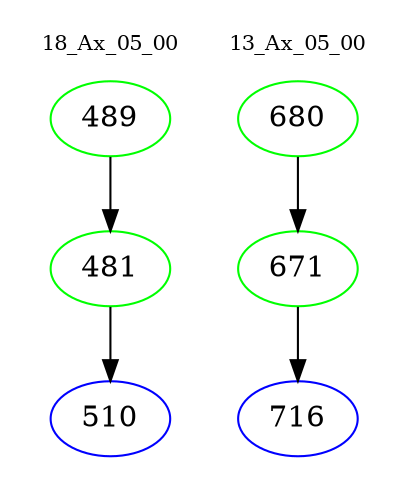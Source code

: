 digraph{
subgraph cluster_0 {
color = white
label = "18_Ax_05_00";
fontsize=10;
T0_489 [label="489", color="green"]
T0_489 -> T0_481 [color="black"]
T0_481 [label="481", color="green"]
T0_481 -> T0_510 [color="black"]
T0_510 [label="510", color="blue"]
}
subgraph cluster_1 {
color = white
label = "13_Ax_05_00";
fontsize=10;
T1_680 [label="680", color="green"]
T1_680 -> T1_671 [color="black"]
T1_671 [label="671", color="green"]
T1_671 -> T1_716 [color="black"]
T1_716 [label="716", color="blue"]
}
}
